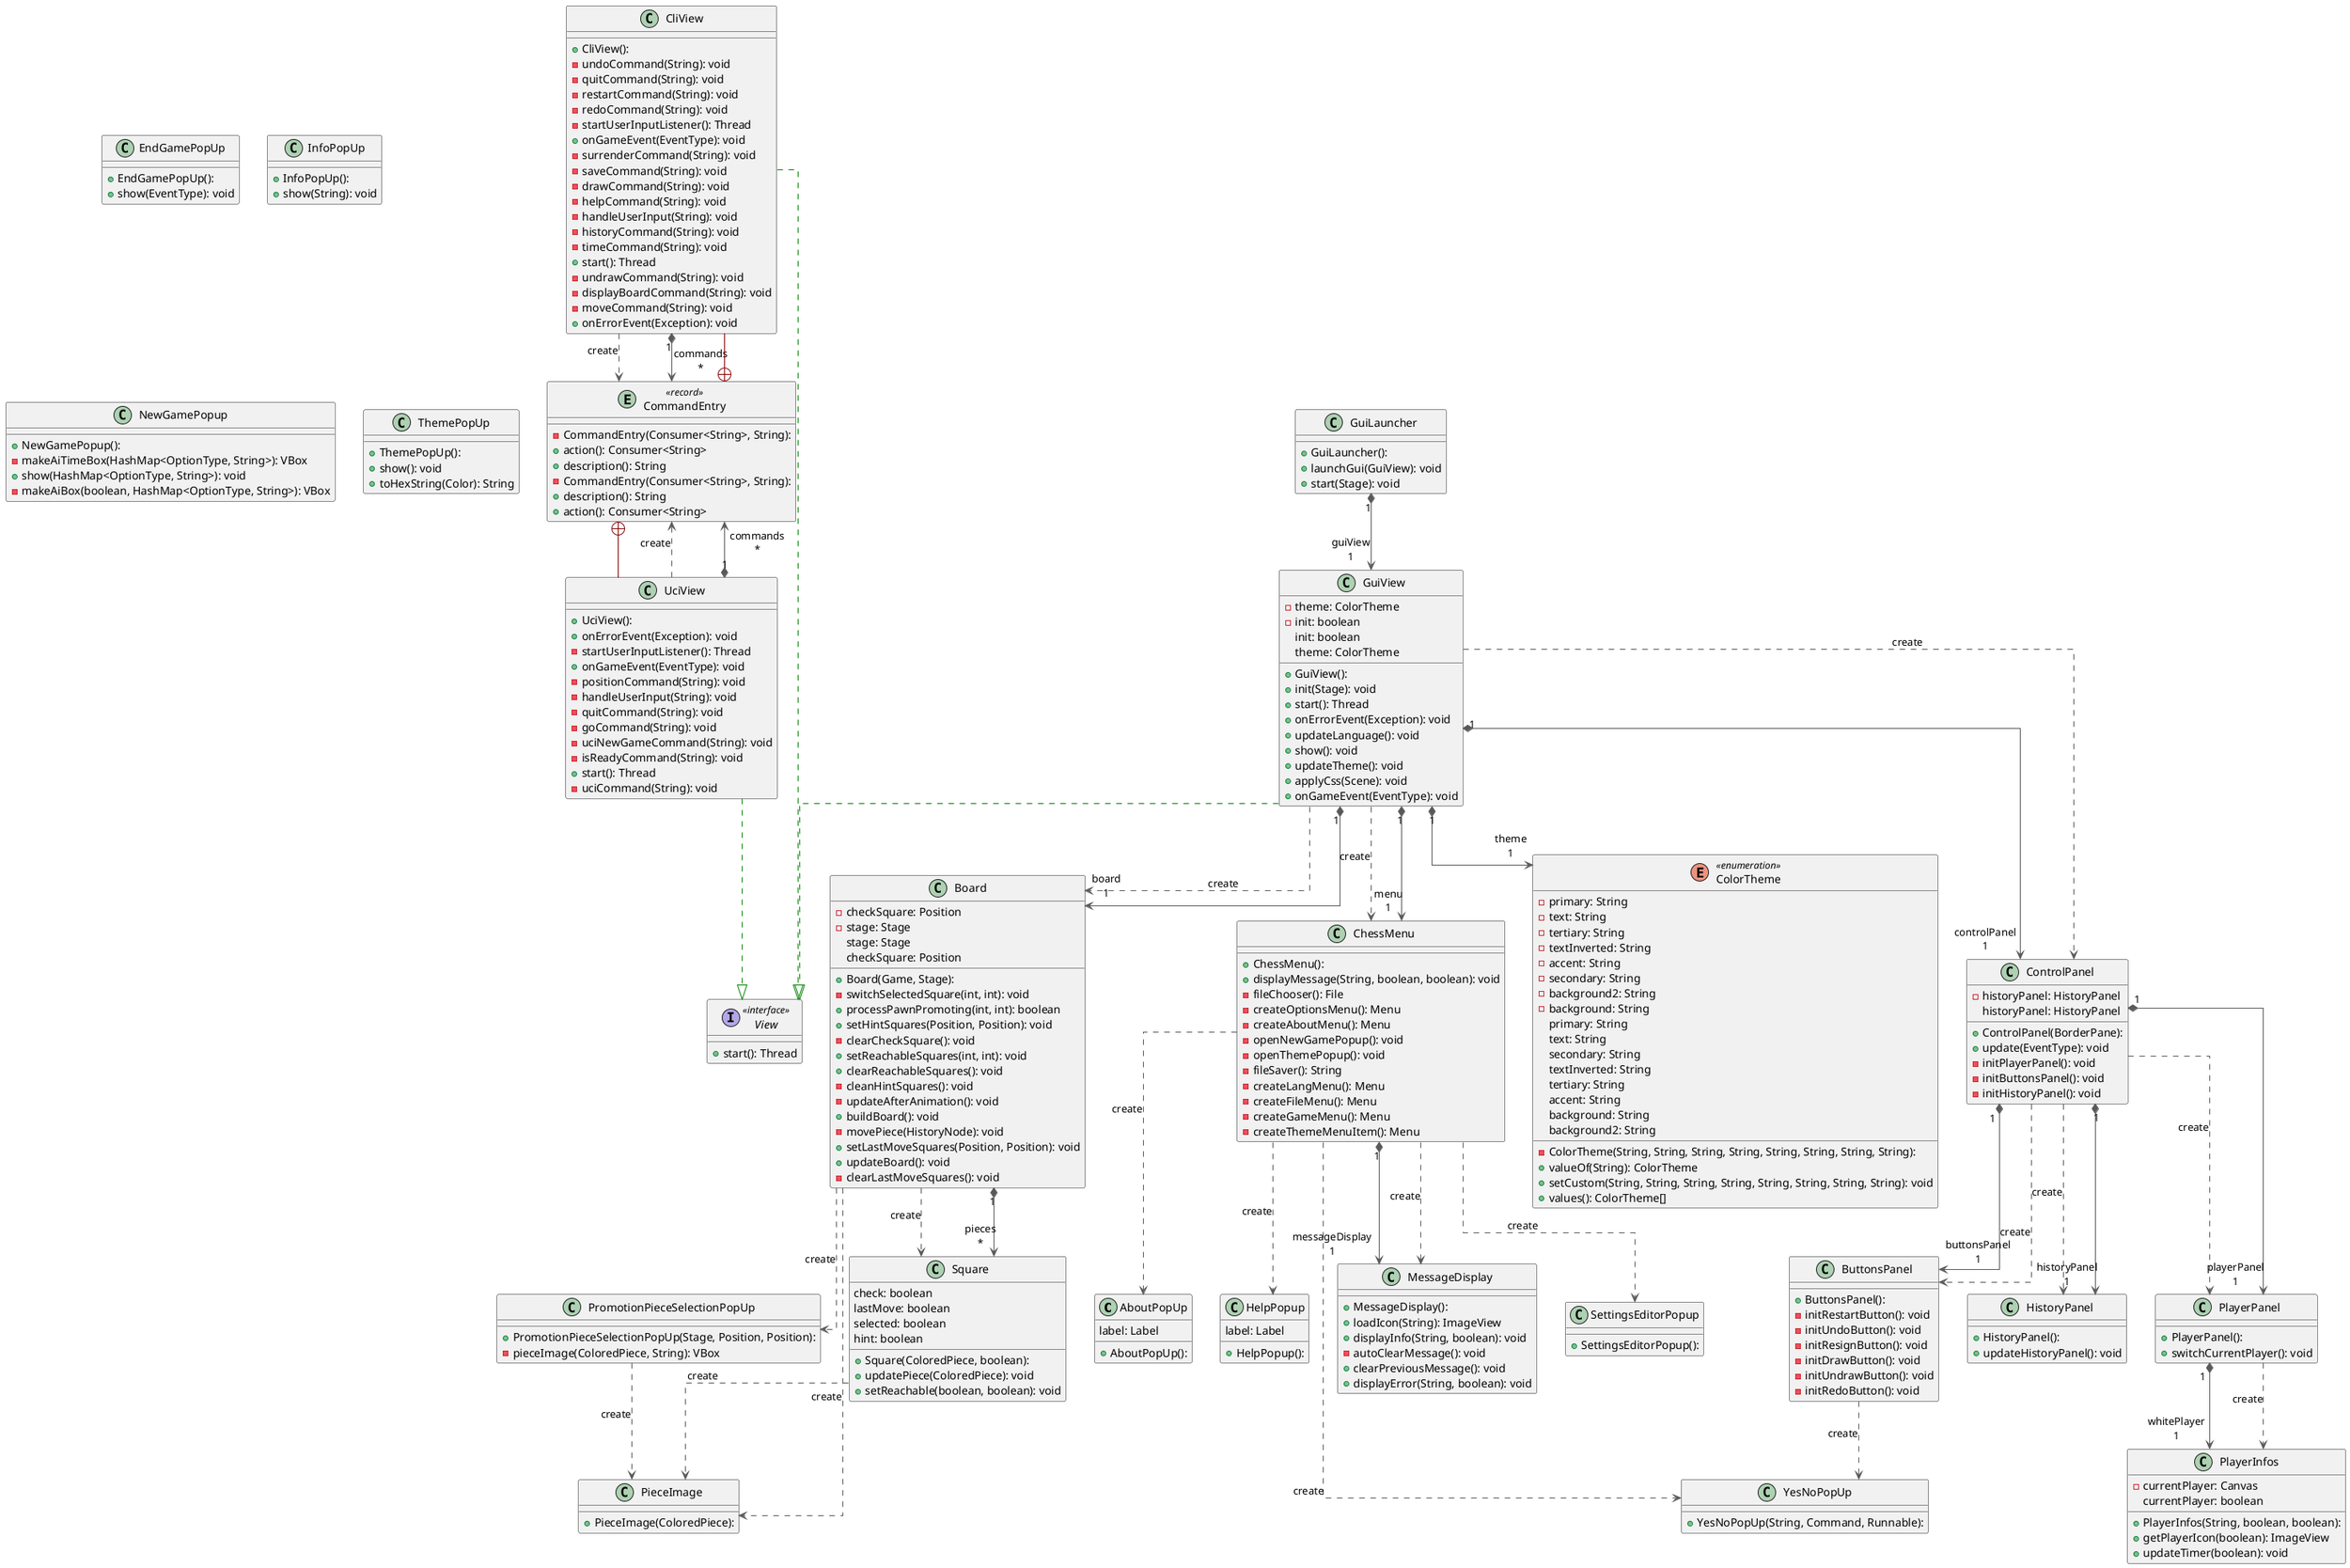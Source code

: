 @startuml

top to bottom direction
skinparam linetype ortho

class AboutPopUp {
  + AboutPopUp(): 
   label: Label
}
class Board {
  + Board(Game, Stage): 
  - checkSquare: Position
  - stage: Stage
  - switchSelectedSquare(int, int): void
  + processPawnPromoting(int, int): boolean
  + setHintSquares(Position, Position): void
  - clearCheckSquare(): void
  + setReachableSquares(int, int): void
  + clearReachableSquares(): void
  - cleanHintSquares(): void
  - updateAfterAnimation(): void
  + buildBoard(): void
  - movePiece(HistoryNode): void
  + setLastMoveSquares(Position, Position): void
  + updateBoard(): void
  - clearLastMoveSquares(): void
   stage: Stage
   checkSquare: Position
}
class ButtonsPanel {
  + ButtonsPanel(): 
  - initRestartButton(): void
  - initUndoButton(): void
  - initResignButton(): void
  - initDrawButton(): void
  - initUndrawButton(): void
  - initRedoButton(): void
}
class ChessMenu {
  + ChessMenu(): 
  + displayMessage(String, boolean, boolean): void
  - fileChooser(): File
  - createOptionsMenu(): Menu
  - createAboutMenu(): Menu
  - openNewGamePopup(): void
  - openThemePopup(): void
  - fileSaver(): String
  - createLangMenu(): Menu
  - createFileMenu(): Menu
  - createGameMenu(): Menu
  - createThemeMenuItem(): Menu
}
class CliView {
  + CliView(): 
  - undoCommand(String): void
  - quitCommand(String): void
  - restartCommand(String): void
  - redoCommand(String): void
  - startUserInputListener(): Thread
  + onGameEvent(EventType): void
  - surrenderCommand(String): void
  - saveCommand(String): void
  - drawCommand(String): void
  - helpCommand(String): void
  - handleUserInput(String): void
  - historyCommand(String): void
  - timeCommand(String): void
  + start(): Thread
  - undrawCommand(String): void
  - displayBoardCommand(String): void
  - moveCommand(String): void
  + onErrorEvent(Exception): void
}
enum ColorTheme << enumeration >> {
  - ColorTheme(String, String, String, String, String, String, String, String): 
  - primary: String
  - text: String
  - tertiary: String
  - textInverted: String
  - accent: String
  - secondary: String
  - background2: String
  - background: String
  + valueOf(String): ColorTheme
  + setCustom(String, String, String, String, String, String, String, String): void
  + values(): ColorTheme[]
   primary: String
   text: String
   secondary: String
   textInverted: String
   tertiary: String
   accent: String
   background: String
   background2: String
}
entity CommandEntry << record >> {
  - CommandEntry(Consumer<String>, String): 
  + action(): Consumer<String>
  + description(): String
}
entity CommandEntry << record >> {
  - CommandEntry(Consumer<String>, String): 
  + description(): String
  + action(): Consumer<String>
}
class ControlPanel {
  + ControlPanel(BorderPane): 
  - historyPanel: HistoryPanel
  + update(EventType): void
  - initPlayerPanel(): void
  - initButtonsPanel(): void
  - initHistoryPanel(): void
   historyPanel: HistoryPanel
}
class EndGamePopUp {
  + EndGamePopUp(): 
  + show(EventType): void
}
class GuiLauncher {
  + GuiLauncher(): 
  + launchGui(GuiView): void
  + start(Stage): void
}
class GuiView {
  + GuiView(): 
  - theme: ColorTheme
  - init: boolean
  + init(Stage): void
  + start(): Thread
  + onErrorEvent(Exception): void
  + updateLanguage(): void
  + show(): void
  + updateTheme(): void
  + applyCss(Scene): void
  + onGameEvent(EventType): void
   init: boolean
   theme: ColorTheme
}
class HelpPopup {
  + HelpPopup(): 
   label: Label
}
class HistoryPanel {
  + HistoryPanel(): 
  + updateHistoryPanel(): void
}
class InfoPopUp {
  + InfoPopUp(): 
  + show(String): void
}
class MessageDisplay {
  + MessageDisplay(): 
  + loadIcon(String): ImageView
  + displayInfo(String, boolean): void
  - autoClearMessage(): void
  + clearPreviousMessage(): void
  + displayError(String, boolean): void
}
class NewGamePopup {
  + NewGamePopup(): 
  - makeAiTimeBox(HashMap<OptionType, String>): VBox
  + show(HashMap<OptionType, String>): void
  - makeAiBox(boolean, HashMap<OptionType, String>): VBox
}
class PieceImage {
  + PieceImage(ColoredPiece): 
}
class PlayerInfos {
  + PlayerInfos(String, boolean, boolean): 
  - currentPlayer: Canvas
  + getPlayerIcon(boolean): ImageView
  + updateTimer(boolean): void
   currentPlayer: boolean
}
class PlayerPanel {
  + PlayerPanel(): 
  + switchCurrentPlayer(): void
}
class PromotionPieceSelectionPopUp {
  + PromotionPieceSelectionPopUp(Stage, Position, Position): 
  - pieceImage(ColoredPiece, String): VBox
}
class SettingsEditorPopup {
  + SettingsEditorPopup(): 
}
class Square {
  + Square(ColoredPiece, boolean): 
  + updatePiece(ColoredPiece): void
  + setReachable(boolean, boolean): void
   check: boolean
   lastMove: boolean
   selected: boolean
   hint: boolean
}
class ThemePopUp {
  + ThemePopUp(): 
  + show(): void
  + toHexString(Color): String
}
class UciView {
  + UciView(): 
  + onErrorEvent(Exception): void
  - startUserInputListener(): Thread
  + onGameEvent(EventType): void
  - positionCommand(String): void
  - handleUserInput(String): void
  - quitCommand(String): void
  - goCommand(String): void
  - uciNewGameCommand(String): void
  - isReadyCommand(String): void
  + start(): Thread
  - uciCommand(String): void
}
interface View << interface >> {
  + start(): Thread
}
class YesNoPopUp {
  + YesNoPopUp(String, Command, Runnable): 
}

Board                         -[#595959,dashed]->  PieceImage                   : "«create»"
Board                         -[#595959,dashed]->  PromotionPieceSelectionPopUp : "«create»"
Board                         -[#595959,dashed]->  Square                       : "«create»"
Board                        "1" *-[#595959,plain]-> "pieces\n*" Square                       
ButtonsPanel                  -[#595959,dashed]->  YesNoPopUp                   : "«create»"
ChessMenu                     -[#595959,dashed]->  AboutPopUp                   : "«create»"
ChessMenu                     -[#595959,dashed]->  HelpPopup                    : "«create»"
ChessMenu                    "1" *-[#595959,plain]-> "messageDisplay\n1" MessageDisplay               
ChessMenu                     -[#595959,dashed]->  MessageDisplay               : "«create»"
ChessMenu                     -[#595959,dashed]->  SettingsEditorPopup          : "«create»"
ChessMenu                     -[#595959,dashed]->  YesNoPopUp                   : "«create»"
CliView                       -[#595959,dashed]->  CommandEntry                 : "«create»"
CliView                      "1" *-[#595959,plain]-> "commands\n*" CommandEntry                 
CliView                       -[#008200,dashed]-^  View                         
CommandEntry                  +-[#820000,plain]-  CliView                      
CommandEntry                  +-[#820000,plain]-  UciView                      
ControlPanel                 "1" *-[#595959,plain]-> "buttonsPanel\n1" ButtonsPanel                 
ControlPanel                  -[#595959,dashed]->  ButtonsPanel                 : "«create»"
ControlPanel                  -[#595959,dashed]->  HistoryPanel                 : "«create»"
ControlPanel                 "1" *-[#595959,plain]-> "historyPanel\n1" HistoryPanel                 
ControlPanel                 "1" *-[#595959,plain]-> "playerPanel\n1" PlayerPanel                  
ControlPanel                  -[#595959,dashed]->  PlayerPanel                  : "«create»"
GuiLauncher                  "1" *-[#595959,plain]-> "guiView\n1" GuiView                      
GuiView                       -[#595959,dashed]->  Board                        : "«create»"
GuiView                      "1" *-[#595959,plain]-> "board\n1" Board                        
GuiView                       -[#595959,dashed]->  ChessMenu                    : "«create»"
GuiView                      "1" *-[#595959,plain]-> "menu\n1" ChessMenu                    
GuiView                      "1" *-[#595959,plain]-> "theme\n1" ColorTheme                   
GuiView                       -[#595959,dashed]->  ControlPanel                 : "«create»"
GuiView                      "1" *-[#595959,plain]-> "controlPanel\n1" ControlPanel                 
GuiView                       -[#008200,dashed]-^  View                         
PlayerPanel                  "1" *-[#595959,plain]-> "whitePlayer\n1" PlayerInfos                  
PlayerPanel                   -[#595959,dashed]->  PlayerInfos                  : "«create»"
PromotionPieceSelectionPopUp  -[#595959,dashed]->  PieceImage                   : "«create»"
Square                        -[#595959,dashed]->  PieceImage                   : "«create»"
UciView                       -[#595959,dashed]->  CommandEntry                 : "«create»"
UciView                      "1" *-[#595959,plain]-> "commands\n*" CommandEntry                 
UciView                       -[#008200,dashed]-^  View                         
@enduml
